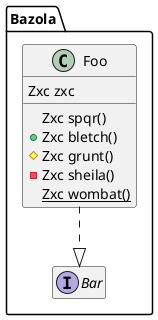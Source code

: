 @startuml Example Class Diagram

hide empty members

package "Bazola" {
  class Foo {
    Zxc zxc
    Zxc spqr()
    +Zxc bletch()
    #Zxc grunt()
    -Zxc sheila()
    {static} Zxc wombat()
  }
  Foo ..|> Bar

  interface Bar
}

@enduml
